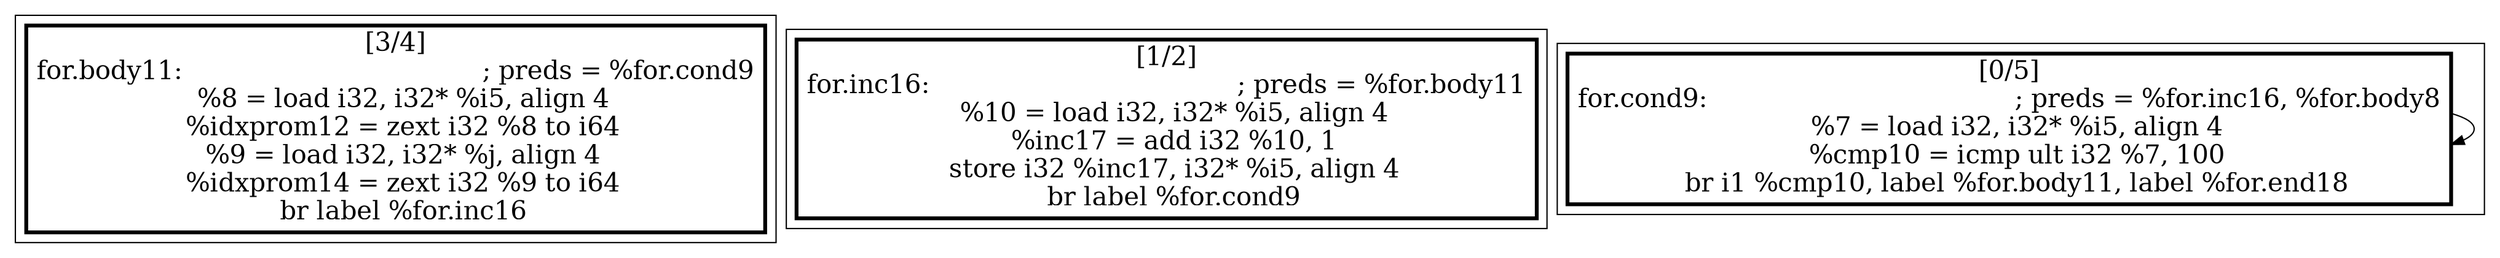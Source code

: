 
digraph G {





subgraph cluster2 {


node266 [penwidth=3.0,fontsize=20,shape=rectangle,label="[3/4]
for.body11:                                       ; preds = %for.cond9
  %8 = load i32, i32* %i5, align 4
  %idxprom12 = zext i32 %8 to i64
  %9 = load i32, i32* %j, align 4
  %idxprom14 = zext i32 %9 to i64
  br label %for.inc16
" ]



}

subgraph cluster0 {


node264 [penwidth=3.0,fontsize=20,shape=rectangle,label="[1/2]
for.inc16:                                        ; preds = %for.body11
  %10 = load i32, i32* %i5, align 4
  %inc17 = add i32 %10, 1
  store i32 %inc17, i32* %i5, align 4
  br label %for.cond9
" ]



}

subgraph cluster1 {


node265 [penwidth=3.0,fontsize=20,shape=rectangle,label="[0/5]
for.cond9:                                        ; preds = %for.inc16, %for.body8
  %7 = load i32, i32* %i5, align 4
  %cmp10 = icmp ult i32 %7, 100
  br i1 %cmp10, label %for.body11, label %for.end18
" ]

node265->node265 [ ]


}

}
